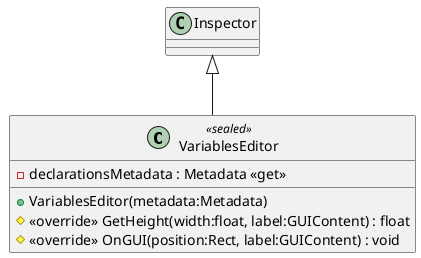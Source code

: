 @startuml
class VariablesEditor <<sealed>> {
    + VariablesEditor(metadata:Metadata)
    - declarationsMetadata : Metadata <<get>>
    # <<override>> GetHeight(width:float, label:GUIContent) : float
    # <<override>> OnGUI(position:Rect, label:GUIContent) : void
}
Inspector <|-- VariablesEditor
@enduml
